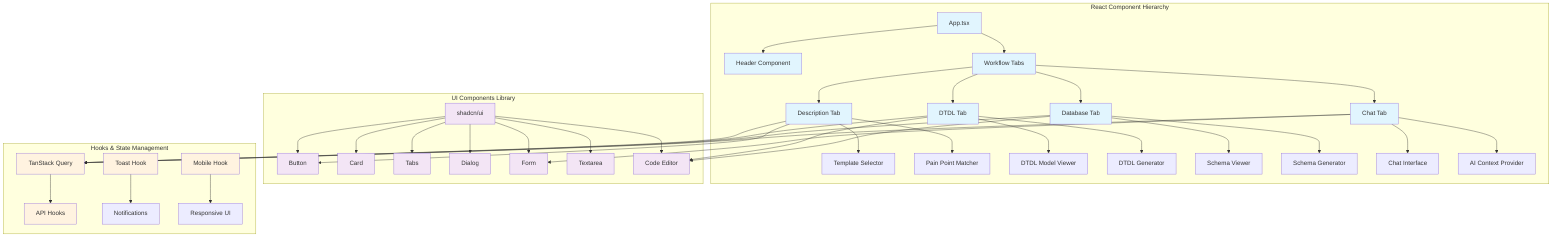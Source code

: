 graph TD
    subgraph "React Component Hierarchy"
        App[App.tsx] --> Header[Header Component]
        App --> WorkflowTabs[Workflow Tabs]
        
        WorkflowTabs --> DescriptionTab[Description Tab]
        WorkflowTabs --> DTDLTab[DTDL Tab]
        WorkflowTabs --> DatabaseTab[Database Tab]
        WorkflowTabs --> ChatTab[Chat Tab]
        
        DescriptionTab --> TemplateSelector[Template Selector]
        DescriptionTab --> PainPointMatcher[Pain Point Matcher]
        
        DTDLTab --> DTDLViewer[DTDL Model Viewer]
        DTDLTab --> DTDLGenerator[DTDL Generator]
        
        DatabaseTab --> SchemaViewer[Schema Viewer]
        DatabaseTab --> SchemaGenerator[Schema Generator]
        
        ChatTab --> ChatInterface[Chat Interface]
        ChatTab --> AIContextProvider[AI Context Provider]
    end

    subgraph "UI Components Library"
        shadcn[shadcn/ui] --> Button[Button]
        shadcn --> Card[Card]
        shadcn --> Tabs[Tabs]
        shadcn --> Dialog[Dialog]
        shadcn --> Form[Form]
        shadcn --> Textarea[Textarea]
        shadcn --> CodeEditor[Code Editor]
    end

    subgraph "Hooks & State Management"
        QueryClient[TanStack Query] --> APIHooks[API Hooks]
        ToastHook[Toast Hook] --> Notifications[Notifications]
        MobileHook[Mobile Hook] --> ResponsiveUI[Responsive UI]
    end

    DescriptionTab --> Button
    DTDLTab --> CodeEditor
    DatabaseTab --> CodeEditor
    ChatTab --> Form
    
    DescriptionTab --> QueryClient
    DTDLTab --> QueryClient
    DatabaseTab --> QueryClient
    ChatTab --> QueryClient

    classDef components fill:#e1f5fe
    classDef ui fill:#f3e5f5
    classDef state fill:#fff3e0

    class App,Header,WorkflowTabs,DescriptionTab,DTDLTab,DatabaseTab,ChatTab components
    class shadcn,Button,Card,Tabs,Dialog,Form,Textarea,CodeEditor ui
    class QueryClient,APIHooks,ToastHook,MobileHook state